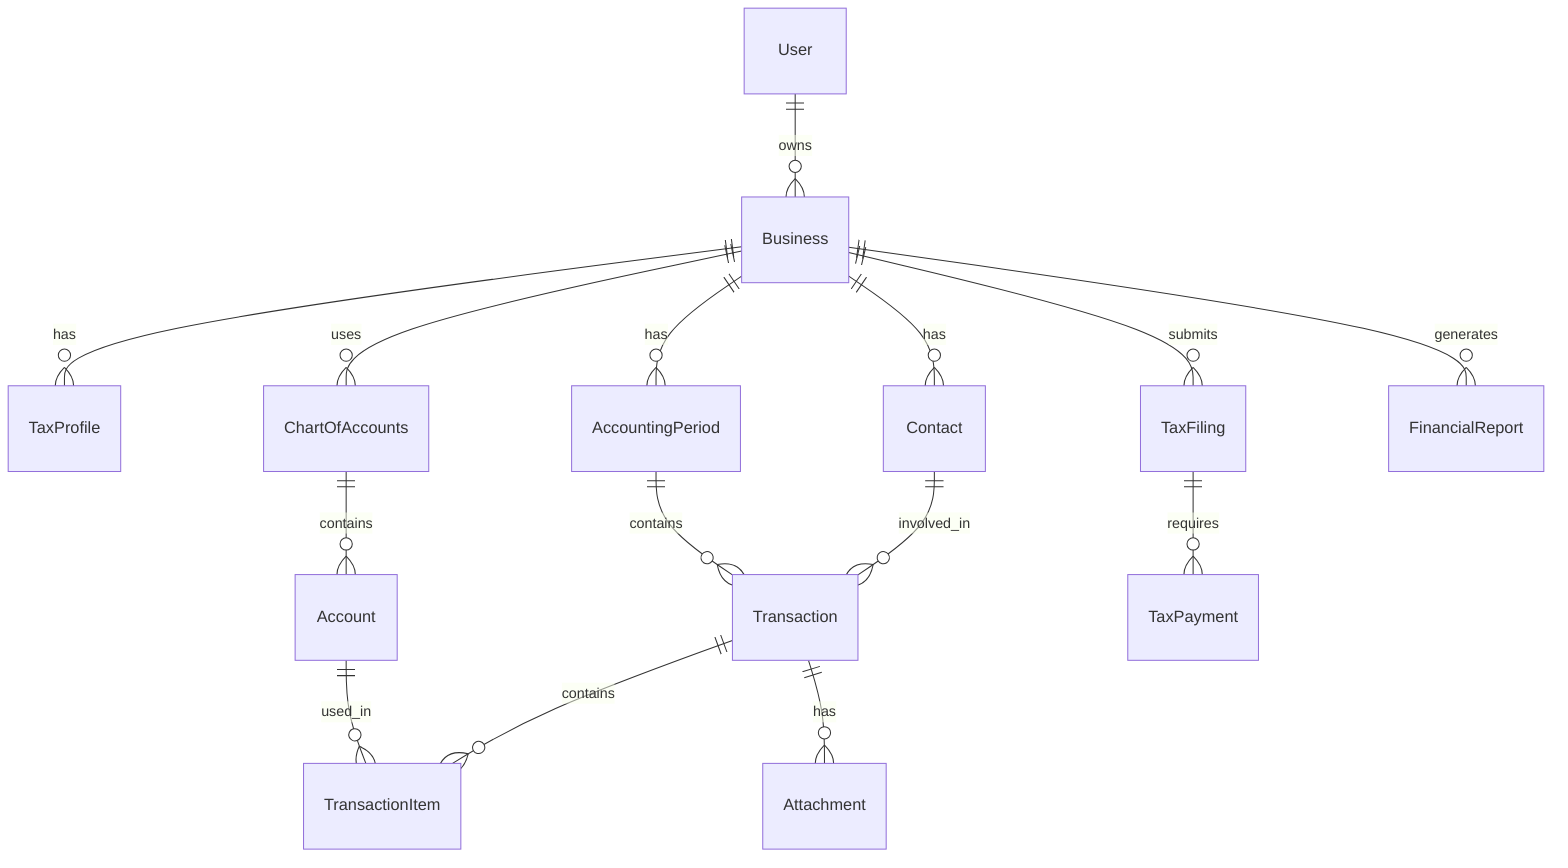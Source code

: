 erDiagram
    User ||--o{ Business : "owns"
    Business ||--o{ TaxProfile : "has"
    Business ||--o{ AccountingPeriod : "has"
    Business ||--o{ ChartOfAccounts : "uses"
    Business ||--o{ Contact : "has"
    Contact ||--o{ Transaction : "involved_in"
    AccountingPeriod ||--o{ Transaction : "contains"
    Transaction ||--o{ TransactionItem : "contains"
    Transaction ||--o{ Attachment : "has"
    ChartOfAccounts ||--o{ Account : "contains"
    Account ||--o{ TransactionItem : "used_in"
    Business ||--o{ TaxFiling : "submits"
    TaxFiling ||--o{ TaxPayment : "requires"
    Business ||--o{ FinancialReport : "generates"